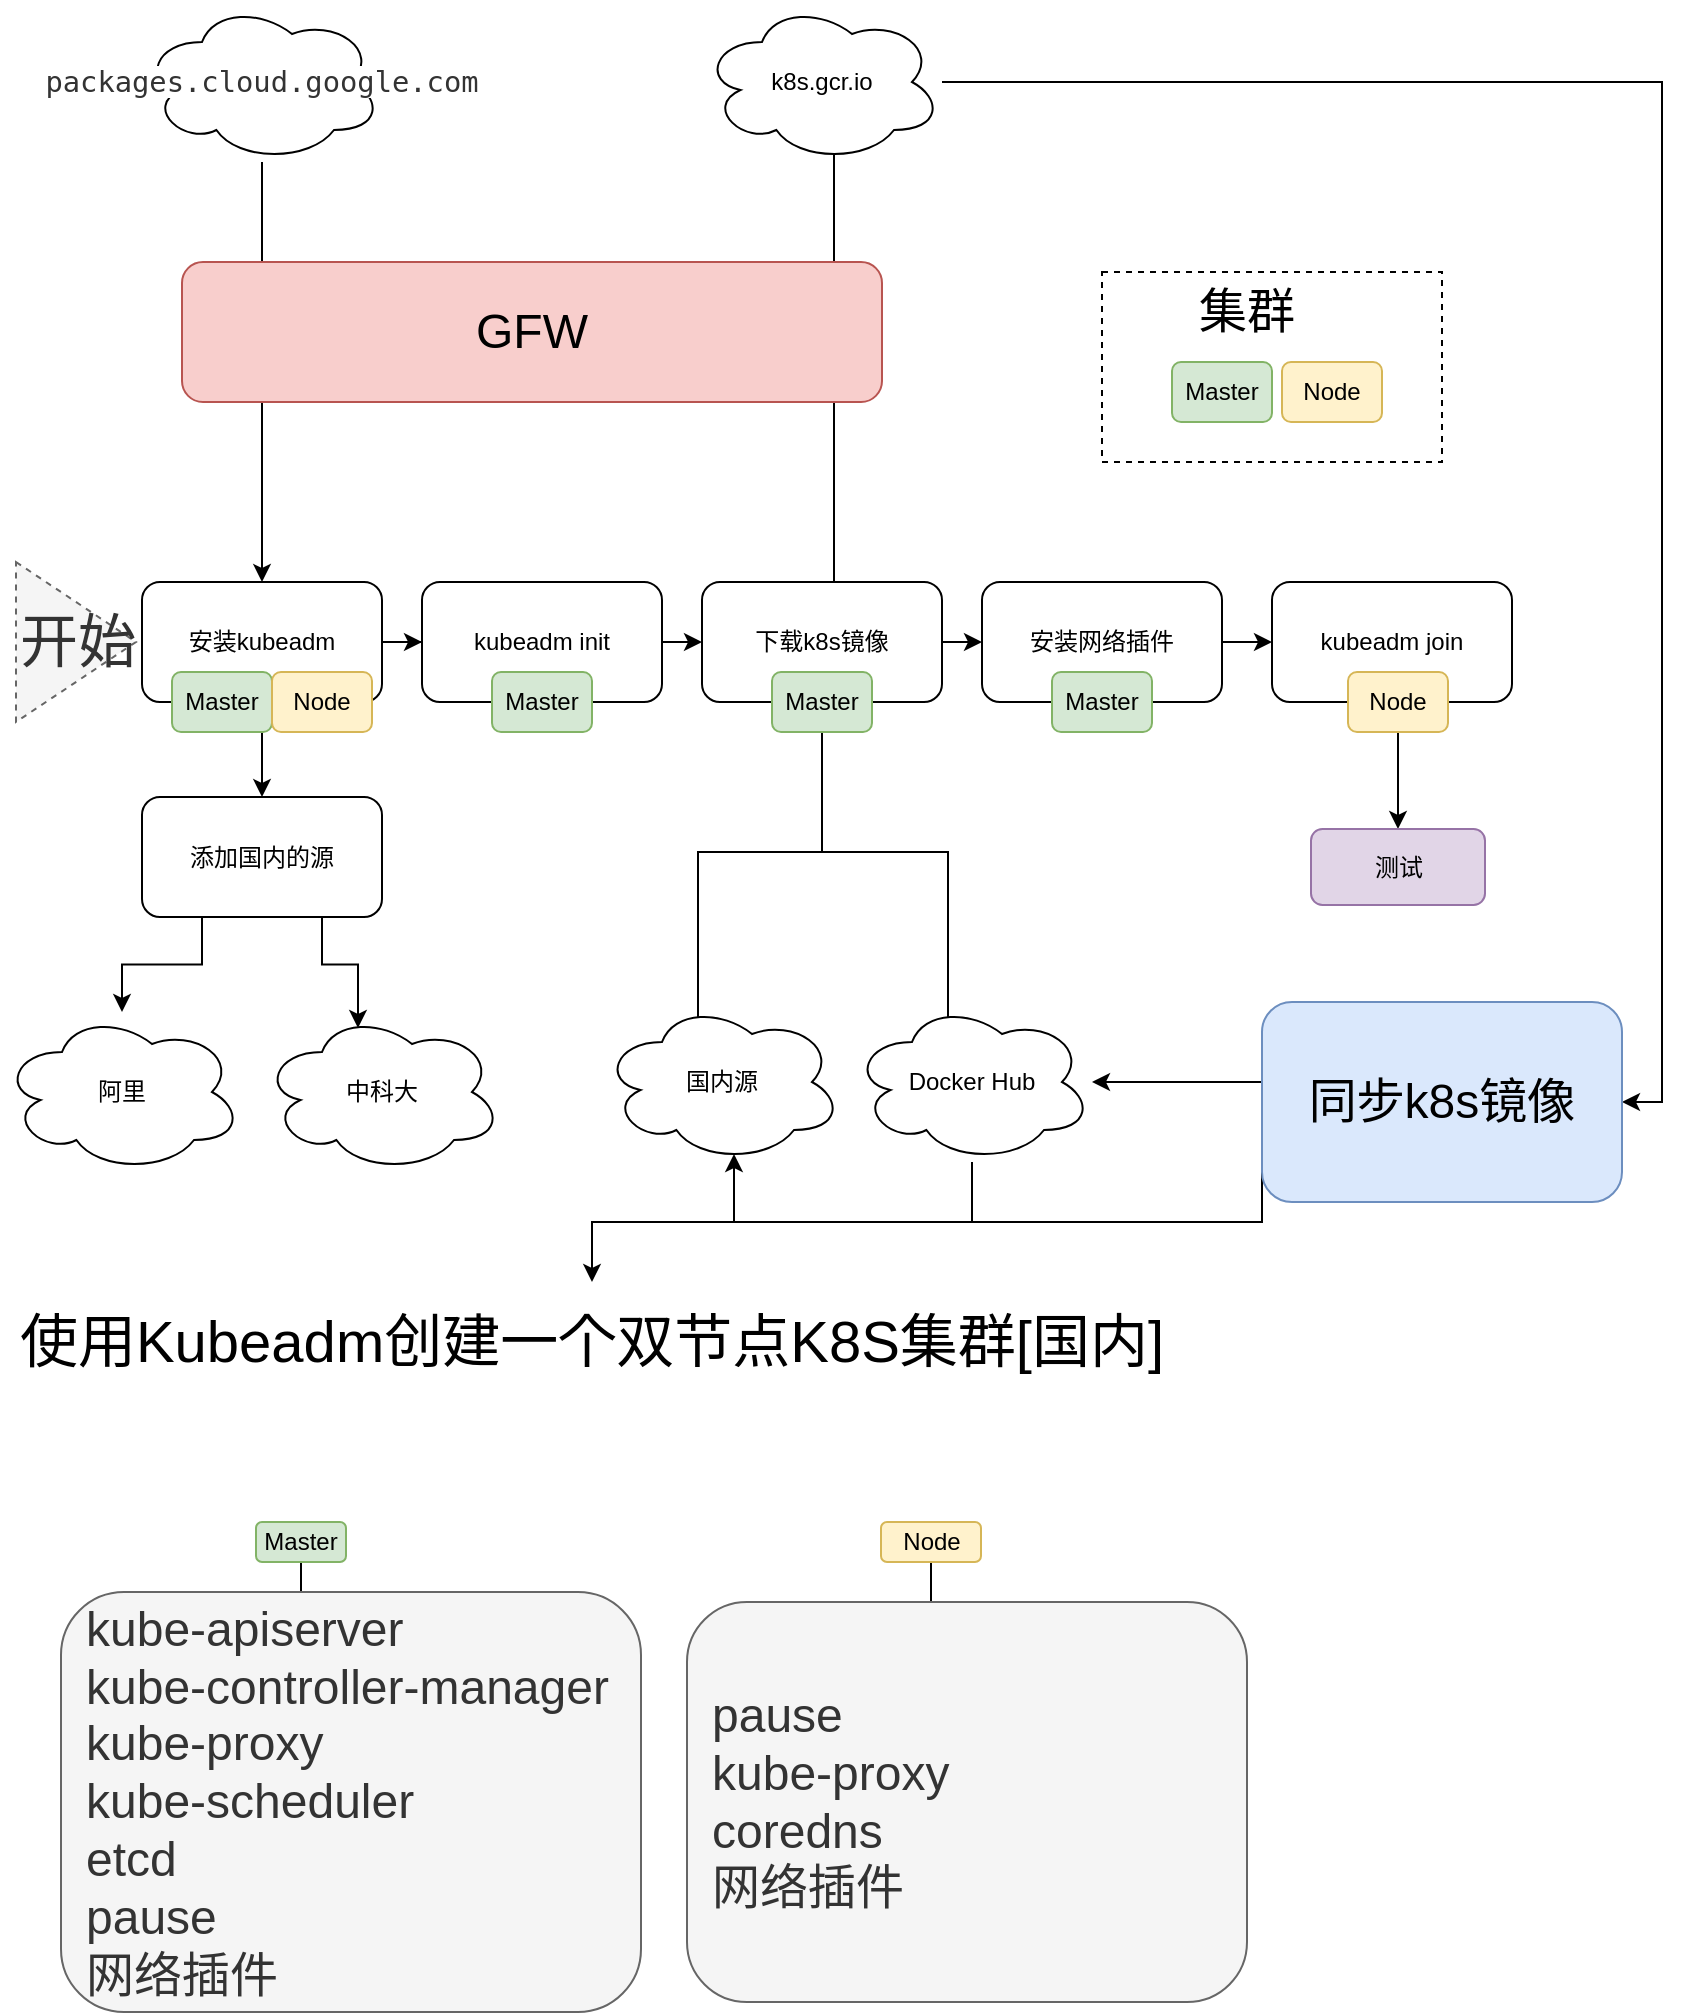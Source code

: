 <mxfile version="10.9.6" type="device"><diagram id="xg5qvDAyJEjqzvL78tsb" name="Page-1"><mxGraphModel dx="1184" dy="640" grid="1" gridSize="10" guides="1" tooltips="1" connect="1" arrows="1" fold="1" page="1" pageScale="1" pageWidth="850" pageHeight="1100" math="0" shadow="0"><root><mxCell id="0"/><mxCell id="1" parent="0"/><mxCell id="cZ7CN2k38BGc06ZlkBwz-107" value="" style="rounded=0;whiteSpace=wrap;html=1;shadow=0;strokeWidth=1;fontSize=24;dashed=1;" vertex="1" parent="1"><mxGeometry x="550" y="145" width="170" height="95" as="geometry"/></mxCell><mxCell id="cZ7CN2k38BGc06ZlkBwz-8" style="edgeStyle=orthogonalEdgeStyle;rounded=0;orthogonalLoop=1;jettySize=auto;html=1;exitX=0.5;exitY=1;exitDx=0;exitDy=0;entryX=0.5;entryY=0;entryDx=0;entryDy=0;" edge="1" parent="1" source="cZ7CN2k38BGc06ZlkBwz-1" target="cZ7CN2k38BGc06ZlkBwz-4"><mxGeometry relative="1" as="geometry"/></mxCell><mxCell id="cZ7CN2k38BGc06ZlkBwz-67" style="edgeStyle=orthogonalEdgeStyle;rounded=0;orthogonalLoop=1;jettySize=auto;html=1;entryX=0;entryY=0.5;entryDx=0;entryDy=0;" edge="1" parent="1" source="cZ7CN2k38BGc06ZlkBwz-1" target="cZ7CN2k38BGc06ZlkBwz-34"><mxGeometry relative="1" as="geometry"/></mxCell><mxCell id="cZ7CN2k38BGc06ZlkBwz-1" value="安装kubeadm" style="rounded=1;whiteSpace=wrap;html=1;shadow=0;" vertex="1" parent="1"><mxGeometry x="70" y="300" width="120" height="60" as="geometry"/></mxCell><mxCell id="cZ7CN2k38BGc06ZlkBwz-13" style="edgeStyle=orthogonalEdgeStyle;rounded=0;orthogonalLoop=1;jettySize=auto;html=1;exitX=0.25;exitY=1;exitDx=0;exitDy=0;" edge="1" parent="1" source="cZ7CN2k38BGc06ZlkBwz-4" target="cZ7CN2k38BGc06ZlkBwz-12"><mxGeometry relative="1" as="geometry"/></mxCell><mxCell id="cZ7CN2k38BGc06ZlkBwz-46" style="edgeStyle=orthogonalEdgeStyle;rounded=0;orthogonalLoop=1;jettySize=auto;html=1;exitX=0.75;exitY=1;exitDx=0;exitDy=0;entryX=0.4;entryY=0.1;entryDx=0;entryDy=0;entryPerimeter=0;" edge="1" parent="1" source="cZ7CN2k38BGc06ZlkBwz-4" target="cZ7CN2k38BGc06ZlkBwz-11"><mxGeometry relative="1" as="geometry"/></mxCell><mxCell id="cZ7CN2k38BGc06ZlkBwz-4" value="添加国内的源" style="rounded=1;whiteSpace=wrap;html=1;" vertex="1" parent="1"><mxGeometry x="70" y="407.5" width="120" height="60" as="geometry"/></mxCell><mxCell id="cZ7CN2k38BGc06ZlkBwz-11" value="中科大" style="ellipse;shape=cloud;whiteSpace=wrap;html=1;" vertex="1" parent="1"><mxGeometry x="130" y="515" width="120" height="80" as="geometry"/></mxCell><mxCell id="cZ7CN2k38BGc06ZlkBwz-12" value="阿里" style="ellipse;shape=cloud;whiteSpace=wrap;html=1;" vertex="1" parent="1"><mxGeometry y="515" width="120" height="80" as="geometry"/></mxCell><mxCell id="cZ7CN2k38BGc06ZlkBwz-90" style="edgeStyle=orthogonalEdgeStyle;rounded=0;orthogonalLoop=1;jettySize=auto;html=1;exitX=0.4;exitY=0.1;exitDx=0;exitDy=0;exitPerimeter=0;fontSize=24;" edge="1" parent="1" source="cZ7CN2k38BGc06ZlkBwz-21" target="cZ7CN2k38BGc06ZlkBwz-52"><mxGeometry relative="1" as="geometry"/></mxCell><mxCell id="cZ7CN2k38BGc06ZlkBwz-21" value="国内源" style="ellipse;shape=cloud;whiteSpace=wrap;html=1;" vertex="1" parent="1"><mxGeometry x="300" y="510" width="120" height="80" as="geometry"/></mxCell><mxCell id="cZ7CN2k38BGc06ZlkBwz-74" style="edgeStyle=orthogonalEdgeStyle;rounded=0;orthogonalLoop=1;jettySize=auto;html=1;exitX=0.55;exitY=0.95;exitDx=0;exitDy=0;exitPerimeter=0;entryX=0.55;entryY=0.167;entryDx=0;entryDy=0;entryPerimeter=0;" edge="1" parent="1" source="cZ7CN2k38BGc06ZlkBwz-22" target="cZ7CN2k38BGc06ZlkBwz-52"><mxGeometry relative="1" as="geometry"/></mxCell><mxCell id="cZ7CN2k38BGc06ZlkBwz-87" style="edgeStyle=orthogonalEdgeStyle;rounded=0;orthogonalLoop=1;jettySize=auto;html=1;entryX=1;entryY=0.5;entryDx=0;entryDy=0;fontSize=24;" edge="1" parent="1" source="cZ7CN2k38BGc06ZlkBwz-22" target="cZ7CN2k38BGc06ZlkBwz-86"><mxGeometry relative="1" as="geometry"/></mxCell><mxCell id="cZ7CN2k38BGc06ZlkBwz-22" value="k8s.gcr.io" style="ellipse;shape=cloud;whiteSpace=wrap;html=1;" vertex="1" parent="1"><mxGeometry x="350" y="10" width="120" height="80" as="geometry"/></mxCell><mxCell id="cZ7CN2k38BGc06ZlkBwz-91" style="edgeStyle=orthogonalEdgeStyle;rounded=0;orthogonalLoop=1;jettySize=auto;html=1;exitX=0.4;exitY=0.1;exitDx=0;exitDy=0;exitPerimeter=0;fontSize=24;entryX=0.5;entryY=1;entryDx=0;entryDy=0;" edge="1" parent="1" source="cZ7CN2k38BGc06ZlkBwz-28" target="cZ7CN2k38BGc06ZlkBwz-52"><mxGeometry relative="1" as="geometry"><mxPoint x="410" y="440" as="targetPoint"/></mxGeometry></mxCell><mxCell id="cZ7CN2k38BGc06ZlkBwz-131" value="" style="edgeStyle=orthogonalEdgeStyle;rounded=0;orthogonalLoop=1;jettySize=auto;html=1;fontSize=29;" edge="1" parent="1" source="cZ7CN2k38BGc06ZlkBwz-28" target="cZ7CN2k38BGc06ZlkBwz-116"><mxGeometry relative="1" as="geometry"/></mxCell><mxCell id="cZ7CN2k38BGc06ZlkBwz-28" value="Docker Hub" style="ellipse;shape=cloud;whiteSpace=wrap;html=1;" vertex="1" parent="1"><mxGeometry x="425" y="510" width="120" height="80" as="geometry"/></mxCell><mxCell id="cZ7CN2k38BGc06ZlkBwz-68" style="edgeStyle=orthogonalEdgeStyle;rounded=0;orthogonalLoop=1;jettySize=auto;html=1;exitX=1;exitY=0.5;exitDx=0;exitDy=0;entryX=0;entryY=0.5;entryDx=0;entryDy=0;" edge="1" parent="1" source="cZ7CN2k38BGc06ZlkBwz-34" target="cZ7CN2k38BGc06ZlkBwz-52"><mxGeometry relative="1" as="geometry"/></mxCell><mxCell id="cZ7CN2k38BGc06ZlkBwz-34" value="kubeadm init" style="rounded=1;whiteSpace=wrap;html=1;shadow=0;" vertex="1" parent="1"><mxGeometry x="210" y="300" width="120" height="60" as="geometry"/></mxCell><mxCell id="cZ7CN2k38BGc06ZlkBwz-69" style="edgeStyle=orthogonalEdgeStyle;rounded=0;orthogonalLoop=1;jettySize=auto;html=1;exitX=1;exitY=0.5;exitDx=0;exitDy=0;entryX=0;entryY=0.5;entryDx=0;entryDy=0;" edge="1" parent="1" source="cZ7CN2k38BGc06ZlkBwz-52" target="cZ7CN2k38BGc06ZlkBwz-53"><mxGeometry relative="1" as="geometry"/></mxCell><mxCell id="cZ7CN2k38BGc06ZlkBwz-52" value="下载k8s镜像" style="rounded=1;whiteSpace=wrap;html=1;shadow=0;" vertex="1" parent="1"><mxGeometry x="350" y="300" width="120" height="60" as="geometry"/></mxCell><mxCell id="cZ7CN2k38BGc06ZlkBwz-71" style="edgeStyle=orthogonalEdgeStyle;rounded=0;orthogonalLoop=1;jettySize=auto;html=1;exitX=1;exitY=0.5;exitDx=0;exitDy=0;" edge="1" parent="1" source="cZ7CN2k38BGc06ZlkBwz-53" target="cZ7CN2k38BGc06ZlkBwz-114"><mxGeometry relative="1" as="geometry"><mxPoint x="630" y="330" as="targetPoint"/></mxGeometry></mxCell><mxCell id="cZ7CN2k38BGc06ZlkBwz-53" value="安装网络插件" style="rounded=1;whiteSpace=wrap;html=1;shadow=0;" vertex="1" parent="1"><mxGeometry x="490" y="300" width="120" height="60" as="geometry"/></mxCell><mxCell id="cZ7CN2k38BGc06ZlkBwz-77" style="edgeStyle=orthogonalEdgeStyle;rounded=0;orthogonalLoop=1;jettySize=auto;html=1;fontSize=24;" edge="1" parent="1" source="cZ7CN2k38BGc06ZlkBwz-75" target="cZ7CN2k38BGc06ZlkBwz-1"><mxGeometry relative="1" as="geometry"/></mxCell><mxCell id="cZ7CN2k38BGc06ZlkBwz-75" value="&lt;span style=&quot;color: rgb(51 , 51 , 51) ; font-family: monospace , monospace ; font-size: 14.4px ; white-space: pre-wrap ; background-color: rgb(255 , 255 , 255)&quot;&gt;packages.cloud.google.com&lt;/span&gt;" style="ellipse;shape=cloud;whiteSpace=wrap;html=1;" vertex="1" parent="1"><mxGeometry x="70" y="10" width="120" height="80" as="geometry"/></mxCell><mxCell id="cZ7CN2k38BGc06ZlkBwz-73" value="GFW" style="rounded=1;whiteSpace=wrap;html=1;shadow=0;fontSize=24;fillColor=#f8cecc;strokeColor=#b85450;" vertex="1" parent="1"><mxGeometry x="90" y="140" width="350" height="70" as="geometry"/></mxCell><mxCell id="cZ7CN2k38BGc06ZlkBwz-88" style="edgeStyle=orthogonalEdgeStyle;rounded=0;orthogonalLoop=1;jettySize=auto;html=1;fontSize=24;" edge="1" parent="1" source="cZ7CN2k38BGc06ZlkBwz-86" target="cZ7CN2k38BGc06ZlkBwz-28"><mxGeometry relative="1" as="geometry"><Array as="points"><mxPoint x="610" y="550"/><mxPoint x="610" y="550"/></Array></mxGeometry></mxCell><mxCell id="cZ7CN2k38BGc06ZlkBwz-89" style="edgeStyle=orthogonalEdgeStyle;rounded=0;orthogonalLoop=1;jettySize=auto;html=1;exitX=0;exitY=0.75;exitDx=0;exitDy=0;entryX=0.55;entryY=0.95;entryDx=0;entryDy=0;entryPerimeter=0;fontSize=24;" edge="1" parent="1" source="cZ7CN2k38BGc06ZlkBwz-86" target="cZ7CN2k38BGc06ZlkBwz-21"><mxGeometry relative="1" as="geometry"><Array as="points"><mxPoint x="630" y="620"/><mxPoint x="366" y="620"/></Array></mxGeometry></mxCell><mxCell id="cZ7CN2k38BGc06ZlkBwz-86" value="同步k8s镜像" style="rounded=1;whiteSpace=wrap;html=1;shadow=0;strokeWidth=1;fontSize=24;fillColor=#dae8fc;strokeColor=#6c8ebf;" vertex="1" parent="1"><mxGeometry x="630" y="510" width="180" height="100" as="geometry"/></mxCell><mxCell id="cZ7CN2k38BGc06ZlkBwz-103" value="Master" style="rounded=1;whiteSpace=wrap;html=1;shadow=0;fillColor=#d5e8d4;strokeColor=#82b366;" vertex="1" parent="1"><mxGeometry x="585" y="190" width="50" height="30" as="geometry"/></mxCell><mxCell id="cZ7CN2k38BGc06ZlkBwz-104" value="Node" style="rounded=1;whiteSpace=wrap;html=1;shadow=0;fillColor=#fff2cc;strokeColor=#d6b656;" vertex="1" parent="1"><mxGeometry x="640" y="190" width="50" height="30" as="geometry"/></mxCell><mxCell id="cZ7CN2k38BGc06ZlkBwz-105" value="集群" style="text;html=1;strokeColor=none;fillColor=none;align=center;verticalAlign=middle;whiteSpace=wrap;rounded=0;shadow=0;fontSize=24;" vertex="1" parent="1"><mxGeometry x="585" y="155" width="75" height="20" as="geometry"/></mxCell><mxCell id="cZ7CN2k38BGc06ZlkBwz-108" value="Master" style="rounded=1;whiteSpace=wrap;html=1;shadow=0;fillColor=#d5e8d4;strokeColor=#82b366;" vertex="1" parent="1"><mxGeometry x="85" y="345" width="50" height="30" as="geometry"/></mxCell><mxCell id="cZ7CN2k38BGc06ZlkBwz-110" value="Node" style="rounded=1;whiteSpace=wrap;html=1;shadow=0;fillColor=#fff2cc;strokeColor=#d6b656;" vertex="1" parent="1"><mxGeometry x="135" y="345" width="50" height="30" as="geometry"/></mxCell><mxCell id="cZ7CN2k38BGc06ZlkBwz-111" value="Master" style="rounded=1;whiteSpace=wrap;html=1;shadow=0;fillColor=#d5e8d4;strokeColor=#82b366;" vertex="1" parent="1"><mxGeometry x="245" y="345" width="50" height="30" as="geometry"/></mxCell><mxCell id="cZ7CN2k38BGc06ZlkBwz-112" value="Master" style="rounded=1;whiteSpace=wrap;html=1;shadow=0;fillColor=#d5e8d4;strokeColor=#82b366;" vertex="1" parent="1"><mxGeometry x="385" y="345" width="50" height="30" as="geometry"/></mxCell><mxCell id="cZ7CN2k38BGc06ZlkBwz-113" value="Master" style="rounded=1;whiteSpace=wrap;html=1;shadow=0;fillColor=#d5e8d4;strokeColor=#82b366;" vertex="1" parent="1"><mxGeometry x="525" y="345" width="50" height="30" as="geometry"/></mxCell><mxCell id="cZ7CN2k38BGc06ZlkBwz-114" value="kubeadm join" style="rounded=1;whiteSpace=wrap;html=1;shadow=0;" vertex="1" parent="1"><mxGeometry x="635" y="300" width="120" height="60" as="geometry"/></mxCell><mxCell id="cZ7CN2k38BGc06ZlkBwz-118" value="" style="edgeStyle=orthogonalEdgeStyle;rounded=0;orthogonalLoop=1;jettySize=auto;html=1;fontSize=29;" edge="1" parent="1" source="cZ7CN2k38BGc06ZlkBwz-115" target="cZ7CN2k38BGc06ZlkBwz-117"><mxGeometry relative="1" as="geometry"/></mxCell><mxCell id="cZ7CN2k38BGc06ZlkBwz-115" value="Node" style="rounded=1;whiteSpace=wrap;html=1;shadow=0;fillColor=#fff2cc;strokeColor=#d6b656;" vertex="1" parent="1"><mxGeometry x="673" y="345" width="50" height="30" as="geometry"/></mxCell><mxCell id="cZ7CN2k38BGc06ZlkBwz-117" value="测试" style="rounded=1;whiteSpace=wrap;html=1;shadow=0;fillColor=#e1d5e7;strokeColor=#9673a6;" vertex="1" parent="1"><mxGeometry x="654.5" y="423.5" width="87" height="38" as="geometry"/></mxCell><mxCell id="cZ7CN2k38BGc06ZlkBwz-116" value="使用Kubeadm创建一个双节点K8S集群[国内]" style="text;html=1;strokeColor=none;fillColor=none;align=center;verticalAlign=middle;whiteSpace=wrap;rounded=0;shadow=0;dashed=1;fontSize=29;" vertex="1" parent="1"><mxGeometry y="650" width="590" height="60" as="geometry"/></mxCell><mxCell id="cZ7CN2k38BGc06ZlkBwz-126" value="" style="edgeStyle=orthogonalEdgeStyle;rounded=0;orthogonalLoop=1;jettySize=auto;html=1;fontSize=29;" edge="1" parent="1" source="cZ7CN2k38BGc06ZlkBwz-120" target="cZ7CN2k38BGc06ZlkBwz-122"><mxGeometry relative="1" as="geometry"><mxPoint x="149.5" y="870" as="targetPoint"/></mxGeometry></mxCell><mxCell id="cZ7CN2k38BGc06ZlkBwz-120" value="Master" style="rounded=1;whiteSpace=wrap;html=1;shadow=0;fillColor=#d5e8d4;strokeColor=#82b366;" vertex="1" parent="1"><mxGeometry x="127" y="770" width="45" height="20" as="geometry"/></mxCell><mxCell id="cZ7CN2k38BGc06ZlkBwz-128" value="" style="edgeStyle=orthogonalEdgeStyle;rounded=0;orthogonalLoop=1;jettySize=auto;html=1;fontSize=29;" edge="1" parent="1" source="cZ7CN2k38BGc06ZlkBwz-121"><mxGeometry relative="1" as="geometry"><mxPoint x="484.5" y="820" as="targetPoint"/></mxGeometry></mxCell><mxCell id="cZ7CN2k38BGc06ZlkBwz-121" value="Node" style="rounded=1;whiteSpace=wrap;html=1;shadow=0;fillColor=#fff2cc;strokeColor=#d6b656;" vertex="1" parent="1"><mxGeometry x="439.5" y="770" width="50" height="20" as="geometry"/></mxCell><mxCell id="cZ7CN2k38BGc06ZlkBwz-122" value="&lt;font&gt;kube-apiserver&lt;br&gt;kube-controller-manager&lt;br&gt;kube-proxy&lt;br&gt;kube-scheduler&lt;br&gt;etcd&lt;br&gt;pause&lt;br&gt;网络插件&lt;br&gt;&lt;/font&gt;" style="rounded=1;whiteSpace=wrap;html=1;shadow=0;strokeWidth=1;fontSize=24;fillColor=#f5f5f5;strokeColor=#666666;fontColor=#333333;align=left;spacingLeft=10;" vertex="1" parent="1"><mxGeometry x="29.5" y="805" width="290" height="210" as="geometry"/></mxCell><mxCell id="cZ7CN2k38BGc06ZlkBwz-129" value="&lt;font&gt;pause&lt;br&gt;kube-proxy&lt;br&gt;coredns&lt;br&gt;网络插件&lt;br&gt;&lt;/font&gt;" style="rounded=1;whiteSpace=wrap;html=1;shadow=0;strokeWidth=1;fontSize=24;fillColor=#f5f5f5;strokeColor=#666666;fontColor=#333333;align=left;spacingLeft=10;" vertex="1" parent="1"><mxGeometry x="342.5" y="810" width="280" height="200" as="geometry"/></mxCell><mxCell id="cZ7CN2k38BGc06ZlkBwz-137" value="开始" style="triangle;whiteSpace=wrap;html=1;shadow=0;dashed=1;strokeWidth=1;fontSize=29;align=left;fillColor=#f5f5f5;strokeColor=#666666;fontColor=#333333;" vertex="1" parent="1"><mxGeometry x="7" y="290" width="60" height="80" as="geometry"/></mxCell></root></mxGraphModel></diagram></mxfile>